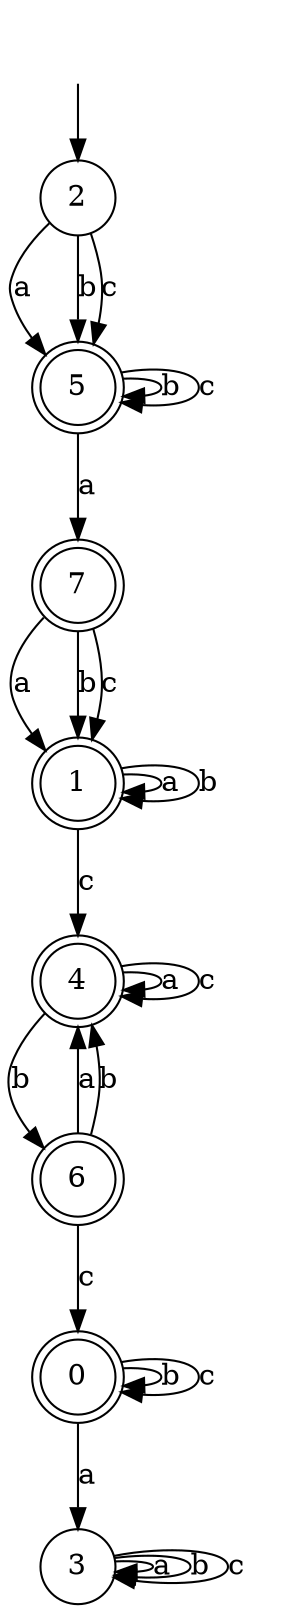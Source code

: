digraph g {
__start [label=""shape=none]
	2[shape="circle" label="2"]
	0[shape="doublecircle" label="0"]
	1[shape="doublecircle" label="1"]
	3[shape="circle" label="3"]
	4[shape="doublecircle" label="4"]
	5[shape="doublecircle" label="5"]
	6[shape="doublecircle" label="6"]
	7[shape="doublecircle" label="7"]

__start -> 2
	0 -> 3 [label="a"]
	0 -> 0 [label="b"]
	0 -> 0 [label="c"]
	1 -> 1 [label="a"]
	1 -> 1 [label="b"]
	1 -> 4 [label="c"]
	2 -> 5 [label="a"]
	2 -> 5 [label="b"]
	2 -> 5 [label="c"]
	3 -> 3 [label="a"]
	3 -> 3 [label="b"]
	3 -> 3 [label="c"]
	4 -> 4 [label="a"]
	4 -> 6 [label="b"]
	4 -> 4 [label="c"]
	5 -> 7 [label="a"]
	5 -> 5 [label="b"]
	5 -> 5 [label="c"]
	6 -> 4 [label="a"]
	6 -> 4 [label="b"]
	6 -> 0 [label="c"]
	7 -> 1 [label="a"]
	7 -> 1 [label="b"]
	7 -> 1 [label="c"]
}
